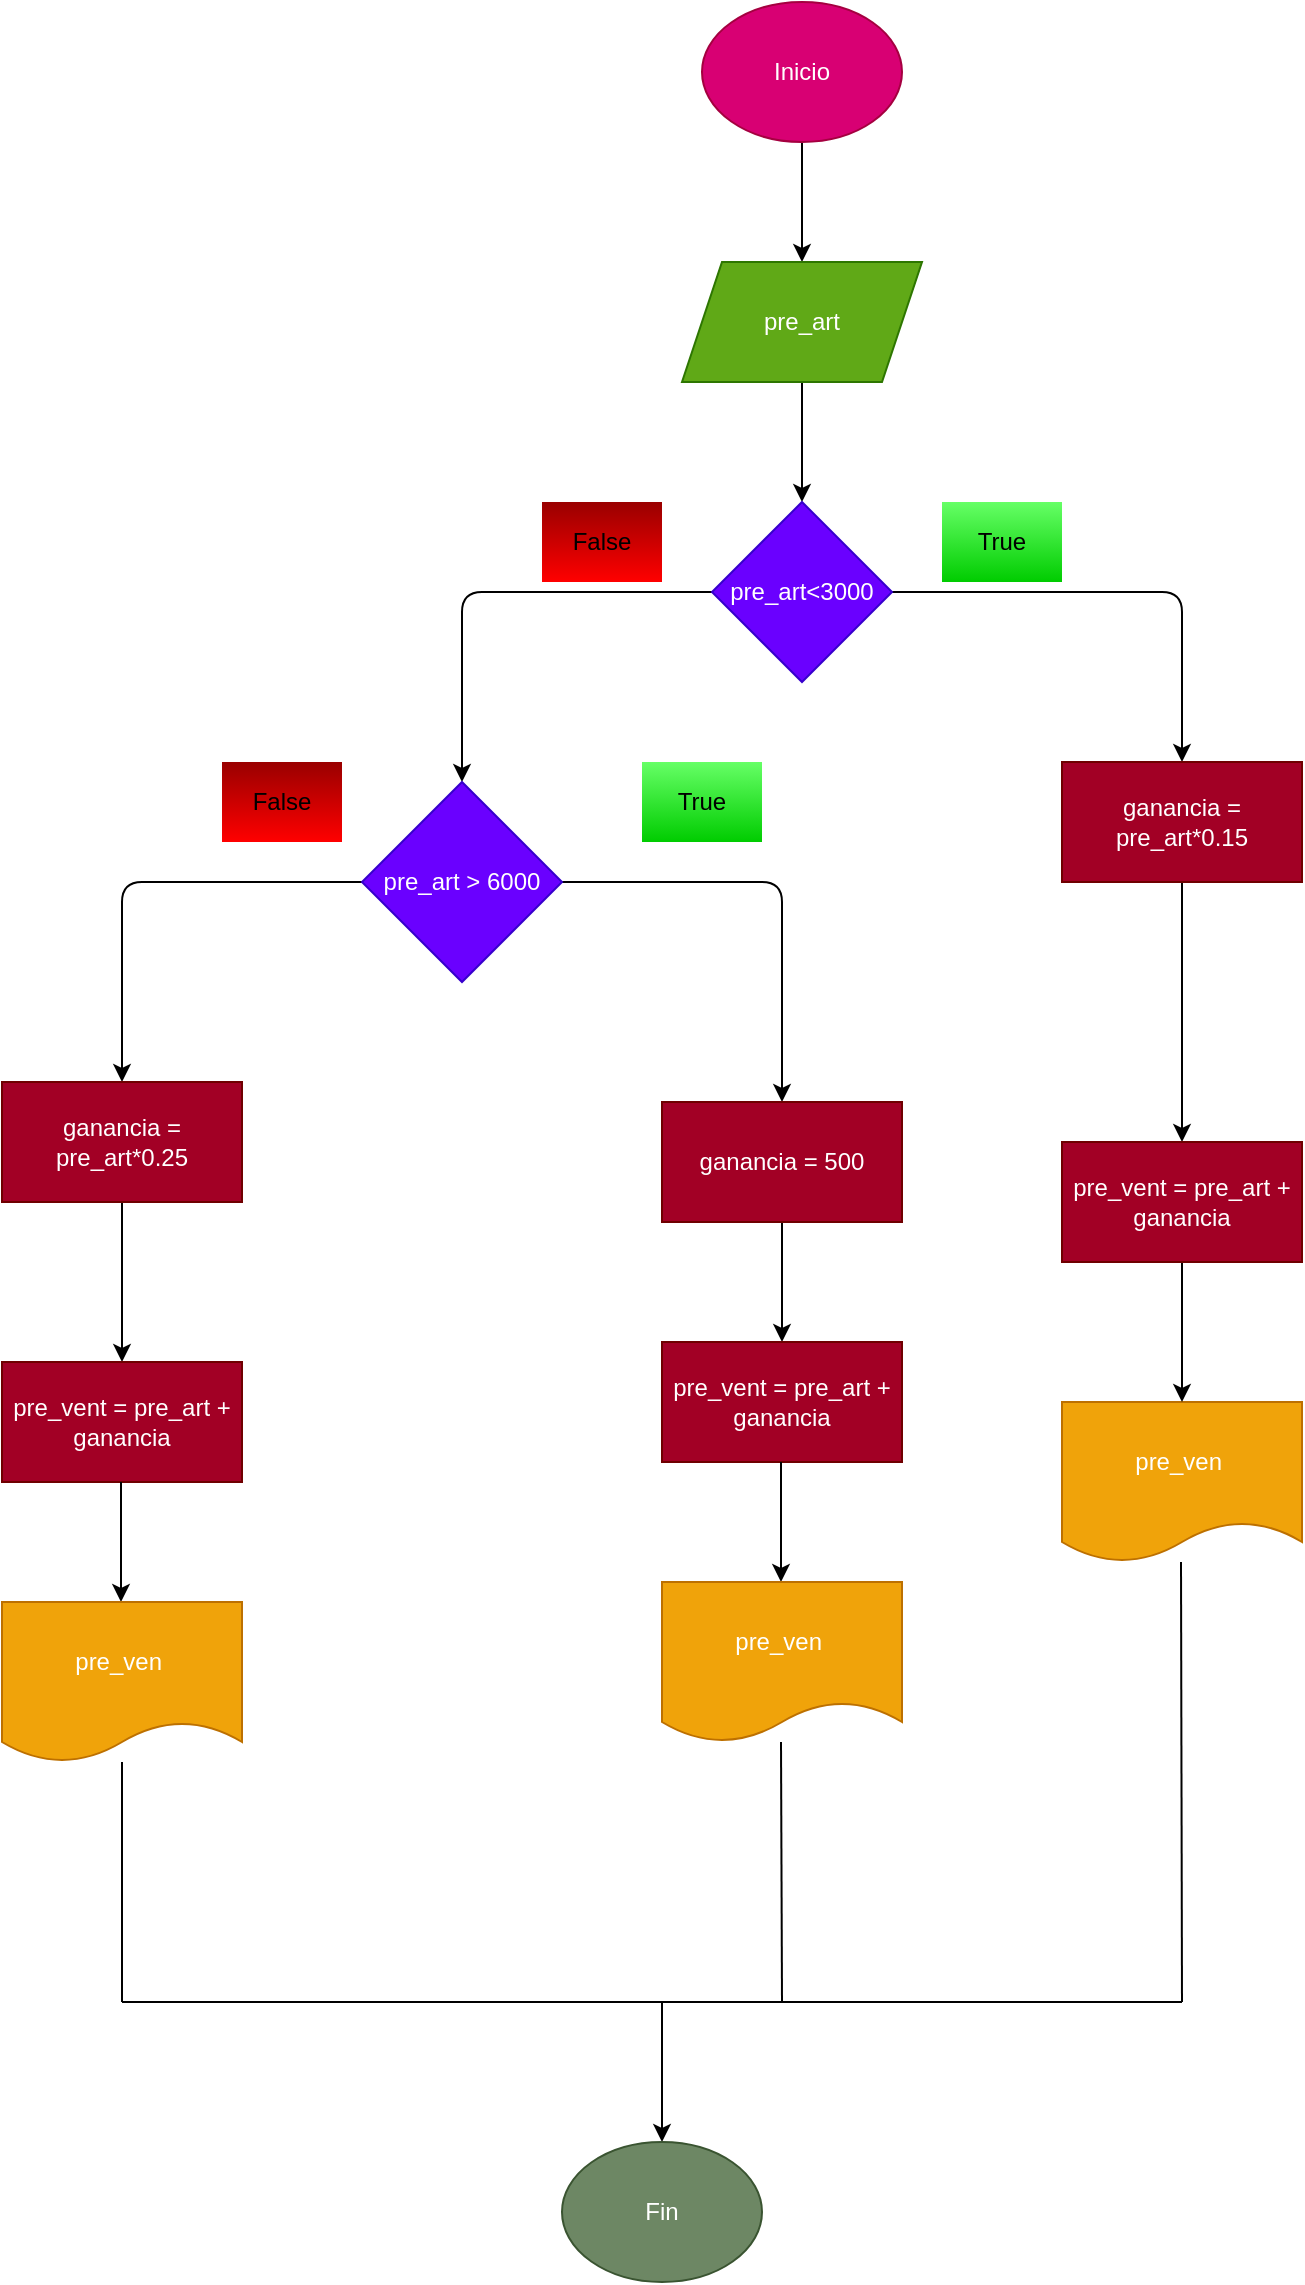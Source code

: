 <mxfile>
    <diagram id="_YVebL1vQXVHnMitUHsS" name="Página-1">
        <mxGraphModel dx="869" dy="659" grid="1" gridSize="10" guides="1" tooltips="1" connect="1" arrows="1" fold="1" page="1" pageScale="1" pageWidth="827" pageHeight="1169" math="0" shadow="0">
            <root>
                <mxCell id="0"/>
                <mxCell id="1" parent="0"/>
                <mxCell id="2" value="" style="edgeStyle=none;html=1;" edge="1" parent="1" source="3" target="5">
                    <mxGeometry relative="1" as="geometry">
                        <mxPoint x="770" y="340" as="targetPoint"/>
                    </mxGeometry>
                </mxCell>
                <mxCell id="3" value="Inicio" style="ellipse;whiteSpace=wrap;html=1;fillColor=#d80073;fontColor=#ffffff;strokeColor=#A50040;" vertex="1" parent="1">
                    <mxGeometry x="720" y="220" width="100" height="70" as="geometry"/>
                </mxCell>
                <mxCell id="4" value="" style="edgeStyle=none;html=1;" edge="1" parent="1" source="5">
                    <mxGeometry relative="1" as="geometry">
                        <mxPoint x="770" y="470" as="targetPoint"/>
                    </mxGeometry>
                </mxCell>
                <mxCell id="5" value="pre_art" style="shape=parallelogram;perimeter=parallelogramPerimeter;whiteSpace=wrap;html=1;fixedSize=1;fillColor=#60a917;fontColor=#ffffff;strokeColor=#2D7600;" vertex="1" parent="1">
                    <mxGeometry x="710" y="350" width="120" height="60" as="geometry"/>
                </mxCell>
                <mxCell id="6" style="edgeStyle=none;html=1;" edge="1" parent="1" source="8">
                    <mxGeometry relative="1" as="geometry">
                        <mxPoint x="960" y="600" as="targetPoint"/>
                        <Array as="points">
                            <mxPoint x="960" y="515"/>
                        </Array>
                    </mxGeometry>
                </mxCell>
                <mxCell id="7" style="edgeStyle=none;html=1;" edge="1" parent="1" source="8">
                    <mxGeometry relative="1" as="geometry">
                        <mxPoint x="600" y="610" as="targetPoint"/>
                        <Array as="points">
                            <mxPoint x="600" y="515"/>
                        </Array>
                    </mxGeometry>
                </mxCell>
                <mxCell id="8" value="pre_art&amp;lt;3000" style="rhombus;whiteSpace=wrap;html=1;fillColor=#6a00ff;fontColor=#ffffff;strokeColor=#3700CC;" vertex="1" parent="1">
                    <mxGeometry x="725" y="470" width="90" height="90" as="geometry"/>
                </mxCell>
                <mxCell id="9" style="edgeStyle=none;html=1;entryX=0.5;entryY=0;entryDx=0;entryDy=0;" edge="1" parent="1" source="10" target="13">
                    <mxGeometry relative="1" as="geometry">
                        <mxPoint x="960" y="880" as="targetPoint"/>
                    </mxGeometry>
                </mxCell>
                <mxCell id="10" value="ganancia = pre_art*0.15" style="rounded=0;whiteSpace=wrap;html=1;fillColor=#a20025;fontColor=#ffffff;strokeColor=#6F0000;" vertex="1" parent="1">
                    <mxGeometry x="900" y="600" width="120" height="60" as="geometry"/>
                </mxCell>
                <mxCell id="11" value="pre_ven&amp;nbsp;" style="shape=document;whiteSpace=wrap;html=1;boundedLbl=1;size=0.25;fillColor=#f0a30a;fontColor=#ffffff;strokeColor=#BD7000;" vertex="1" parent="1">
                    <mxGeometry x="900" y="920" width="120" height="80" as="geometry"/>
                </mxCell>
                <mxCell id="12" style="edgeStyle=none;html=1;" edge="1" parent="1" source="13" target="11">
                    <mxGeometry relative="1" as="geometry"/>
                </mxCell>
                <mxCell id="13" value="pre_vent = pre_art + ganancia" style="rounded=0;whiteSpace=wrap;html=1;fillColor=#a20025;fontColor=#ffffff;strokeColor=#6F0000;" vertex="1" parent="1">
                    <mxGeometry x="900" y="790" width="120" height="60" as="geometry"/>
                </mxCell>
                <mxCell id="14" style="edgeStyle=none;html=1;" edge="1" parent="1" source="16">
                    <mxGeometry relative="1" as="geometry">
                        <mxPoint x="760" y="770" as="targetPoint"/>
                        <Array as="points">
                            <mxPoint x="760" y="660"/>
                        </Array>
                    </mxGeometry>
                </mxCell>
                <mxCell id="15" style="edgeStyle=none;html=1;" edge="1" parent="1" source="16">
                    <mxGeometry relative="1" as="geometry">
                        <mxPoint x="430" y="760" as="targetPoint"/>
                        <Array as="points">
                            <mxPoint x="430" y="660"/>
                        </Array>
                    </mxGeometry>
                </mxCell>
                <mxCell id="16" value="pre_art &amp;gt; 6000" style="rhombus;whiteSpace=wrap;html=1;fillColor=#6a00ff;fontColor=#ffffff;strokeColor=#3700CC;" vertex="1" parent="1">
                    <mxGeometry x="550" y="610" width="100" height="100" as="geometry"/>
                </mxCell>
                <mxCell id="17" value="" style="edgeStyle=none;html=1;" edge="1" parent="1" source="18" target="19">
                    <mxGeometry relative="1" as="geometry"/>
                </mxCell>
                <mxCell id="18" value="ganancia = 500" style="rounded=0;whiteSpace=wrap;html=1;fillColor=#a20025;fontColor=#ffffff;strokeColor=#6F0000;" vertex="1" parent="1">
                    <mxGeometry x="700" y="770" width="120" height="60" as="geometry"/>
                </mxCell>
                <mxCell id="19" value="pre_vent = pre_art + ganancia" style="whiteSpace=wrap;html=1;rounded=0;fillColor=#a20025;fontColor=#ffffff;strokeColor=#6F0000;" vertex="1" parent="1">
                    <mxGeometry x="700" y="890" width="120" height="60" as="geometry"/>
                </mxCell>
                <mxCell id="20" style="edgeStyle=none;html=1;" edge="1" parent="1">
                    <mxGeometry relative="1" as="geometry">
                        <mxPoint x="759.5" y="950" as="sourcePoint"/>
                        <mxPoint x="759.5" y="1010" as="targetPoint"/>
                    </mxGeometry>
                </mxCell>
                <mxCell id="21" value="pre_ven&amp;nbsp;" style="shape=document;whiteSpace=wrap;html=1;boundedLbl=1;size=0.25;fillColor=#f0a30a;fontColor=#ffffff;strokeColor=#BD7000;" vertex="1" parent="1">
                    <mxGeometry x="700" y="1010" width="120" height="80" as="geometry"/>
                </mxCell>
                <mxCell id="22" value="" style="edgeStyle=none;html=1;" edge="1" parent="1" source="23">
                    <mxGeometry relative="1" as="geometry">
                        <mxPoint x="430" y="900" as="targetPoint"/>
                    </mxGeometry>
                </mxCell>
                <mxCell id="23" value="ganancia = pre_art*0.25" style="rounded=0;whiteSpace=wrap;html=1;fillColor=#a20025;fontColor=#ffffff;strokeColor=#6F0000;" vertex="1" parent="1">
                    <mxGeometry x="370" y="760" width="120" height="60" as="geometry"/>
                </mxCell>
                <mxCell id="24" value="pre_vent = pre_art + ganancia" style="whiteSpace=wrap;html=1;rounded=0;fillColor=#a20025;fontColor=#ffffff;strokeColor=#6F0000;" vertex="1" parent="1">
                    <mxGeometry x="370" y="900" width="120" height="60" as="geometry"/>
                </mxCell>
                <mxCell id="25" style="edgeStyle=none;html=1;" edge="1" parent="1">
                    <mxGeometry relative="1" as="geometry">
                        <mxPoint x="429.5" y="960" as="sourcePoint"/>
                        <mxPoint x="429.5" y="1020" as="targetPoint"/>
                    </mxGeometry>
                </mxCell>
                <mxCell id="26" value="pre_ven&amp;nbsp;" style="shape=document;whiteSpace=wrap;html=1;boundedLbl=1;size=0.25;fillColor=#f0a30a;fontColor=#ffffff;strokeColor=#BD7000;" vertex="1" parent="1">
                    <mxGeometry x="370" y="1020" width="120" height="80" as="geometry"/>
                </mxCell>
                <mxCell id="27" value="" style="endArrow=none;html=1;" edge="1" parent="1" source="26">
                    <mxGeometry width="50" height="50" relative="1" as="geometry">
                        <mxPoint x="690" y="1070" as="sourcePoint"/>
                        <mxPoint x="430" y="1220" as="targetPoint"/>
                    </mxGeometry>
                </mxCell>
                <mxCell id="28" value="" style="endArrow=none;html=1;" edge="1" parent="1">
                    <mxGeometry width="50" height="50" relative="1" as="geometry">
                        <mxPoint x="759.5" y="1090" as="sourcePoint"/>
                        <mxPoint x="760" y="1220" as="targetPoint"/>
                    </mxGeometry>
                </mxCell>
                <mxCell id="29" value="" style="endArrow=none;html=1;" edge="1" parent="1">
                    <mxGeometry width="50" height="50" relative="1" as="geometry">
                        <mxPoint x="959.5" y="1000" as="sourcePoint"/>
                        <mxPoint x="960" y="1220" as="targetPoint"/>
                    </mxGeometry>
                </mxCell>
                <mxCell id="30" value="" style="endArrow=none;html=1;" edge="1" parent="1">
                    <mxGeometry width="50" height="50" relative="1" as="geometry">
                        <mxPoint x="960" y="1220" as="sourcePoint"/>
                        <mxPoint x="430" y="1220" as="targetPoint"/>
                    </mxGeometry>
                </mxCell>
                <mxCell id="31" value="" style="endArrow=classic;html=1;" edge="1" parent="1">
                    <mxGeometry width="50" height="50" relative="1" as="geometry">
                        <mxPoint x="700" y="1220" as="sourcePoint"/>
                        <mxPoint x="700" y="1290" as="targetPoint"/>
                    </mxGeometry>
                </mxCell>
                <mxCell id="32" value="Fin" style="ellipse;whiteSpace=wrap;html=1;fillColor=#6d8764;fontColor=#ffffff;strokeColor=#3A5431;" vertex="1" parent="1">
                    <mxGeometry x="650" y="1290" width="100" height="70" as="geometry"/>
                </mxCell>
                <mxCell id="33" value="&lt;font color=&quot;#000000&quot;&gt;True&lt;/font&gt;" style="text;html=1;strokeColor=none;fillColor=#66FF66;align=center;verticalAlign=middle;whiteSpace=wrap;rounded=0;fontColor=#009900;glass=0;gradientColor=#00CC00;" vertex="1" parent="1">
                    <mxGeometry x="840" y="470" width="60" height="40" as="geometry"/>
                </mxCell>
                <mxCell id="34" value="&lt;font color=&quot;#000000&quot;&gt;True&lt;/font&gt;" style="text;html=1;strokeColor=none;fillColor=#66FF66;align=center;verticalAlign=middle;whiteSpace=wrap;rounded=0;fontColor=#009900;glass=0;gradientColor=#00CC00;" vertex="1" parent="1">
                    <mxGeometry x="690" y="600" width="60" height="40" as="geometry"/>
                </mxCell>
                <mxCell id="35" value="&lt;font color=&quot;#000000&quot;&gt;False&lt;/font&gt;" style="text;html=1;strokeColor=none;fillColor=#990000;align=center;verticalAlign=middle;whiteSpace=wrap;rounded=0;fontColor=#009900;glass=0;gradientColor=#FF0000;" vertex="1" parent="1">
                    <mxGeometry x="640" y="470" width="60" height="40" as="geometry"/>
                </mxCell>
                <mxCell id="36" value="&lt;font color=&quot;#000000&quot;&gt;False&lt;/font&gt;" style="text;html=1;strokeColor=none;fillColor=#990000;align=center;verticalAlign=middle;whiteSpace=wrap;rounded=0;fontColor=#009900;glass=0;gradientColor=#FF0000;" vertex="1" parent="1">
                    <mxGeometry x="480" y="600" width="60" height="40" as="geometry"/>
                </mxCell>
            </root>
        </mxGraphModel>
    </diagram>
</mxfile>